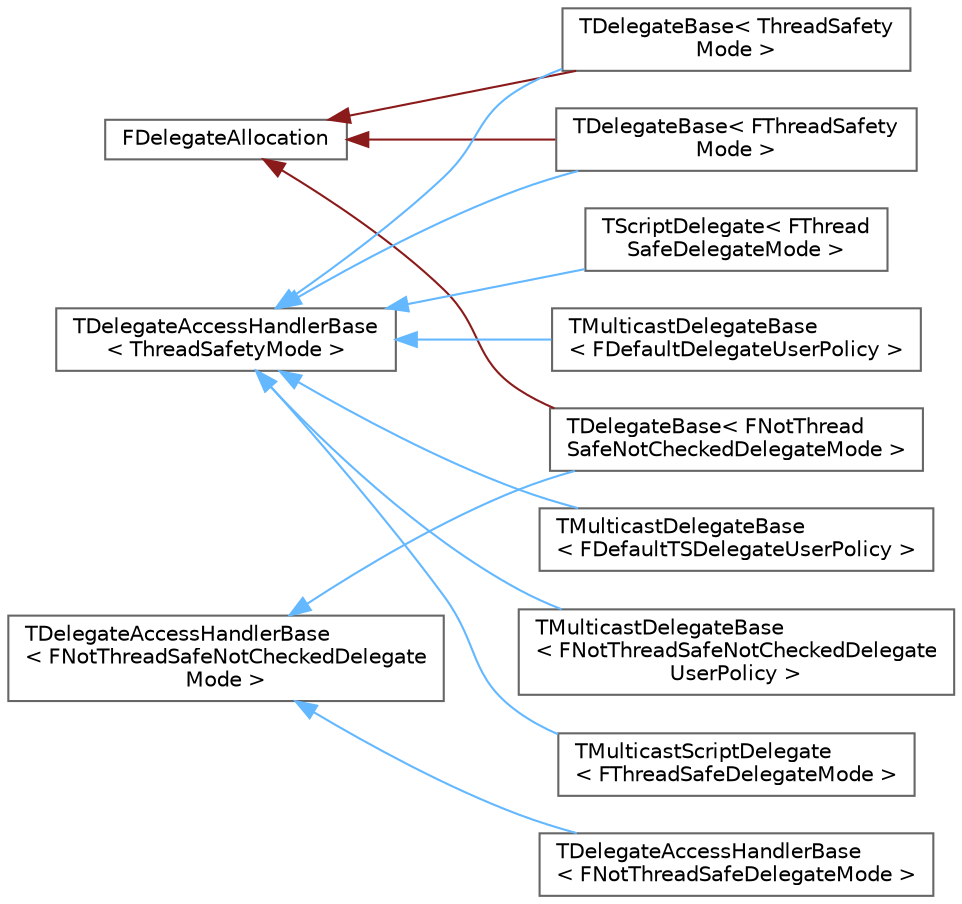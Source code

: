 digraph "Graphical Class Hierarchy"
{
 // INTERACTIVE_SVG=YES
 // LATEX_PDF_SIZE
  bgcolor="transparent";
  edge [fontname=Helvetica,fontsize=10,labelfontname=Helvetica,labelfontsize=10];
  node [fontname=Helvetica,fontsize=10,shape=box,height=0.2,width=0.4];
  rankdir="LR";
  Node0 [id="Node000000",label="FDelegateAllocation",height=0.2,width=0.4,color="grey40", fillcolor="white", style="filled",URL="$d8/d4b/structFDelegateAllocation.html",tooltip=" "];
  Node0 -> Node1 [id="edge3707_Node000000_Node000001",dir="back",color="firebrick4",style="solid",tooltip=" "];
  Node1 [id="Node000001",label="TDelegateBase\< FThreadSafety\lMode \>",height=0.2,width=0.4,color="grey40", fillcolor="white", style="filled",URL="$d5/d7b/classTDelegateBase.html",tooltip=" "];
  Node0 -> Node9 [id="edge3708_Node000000_Node000009",dir="back",color="firebrick4",style="solid",tooltip=" "];
  Node9 [id="Node000009",label="TDelegateBase\< FNotThread\lSafeNotCheckedDelegateMode \>",height=0.2,width=0.4,color="grey40", fillcolor="white", style="filled",URL="$d5/d7b/classTDelegateBase.html",tooltip=" "];
  Node0 -> Node8 [id="edge3709_Node000000_Node000008",dir="back",color="firebrick4",style="solid",tooltip=" "];
  Node8 [id="Node000008",label="TDelegateBase\< ThreadSafety\lMode \>",height=0.2,width=0.4,color="grey40", fillcolor="white", style="filled",URL="$d5/d7b/classTDelegateBase.html",tooltip="Base class for unicast delegates."];
  Node2 [id="Node000002",label="TDelegateAccessHandlerBase\l\< ThreadSafetyMode \>",height=0.2,width=0.4,color="grey40", fillcolor="white", style="filled",URL="$df/d09/classTDelegateAccessHandlerBase.html",tooltip="a template for delegates core thread-safety."];
  Node2 -> Node1 [id="edge3710_Node000002_Node000001",dir="back",color="steelblue1",style="solid",tooltip=" "];
  Node2 -> Node3 [id="edge3711_Node000002_Node000003",dir="back",color="steelblue1",style="solid",tooltip=" "];
  Node3 [id="Node000003",label="TMulticastDelegateBase\l\< FDefaultDelegateUserPolicy \>",height=0.2,width=0.4,color="grey40", fillcolor="white", style="filled",URL="$d6/db1/classTMulticastDelegateBase.html",tooltip=" "];
  Node2 -> Node4 [id="edge3712_Node000002_Node000004",dir="back",color="steelblue1",style="solid",tooltip=" "];
  Node4 [id="Node000004",label="TMulticastDelegateBase\l\< FDefaultTSDelegateUserPolicy \>",height=0.2,width=0.4,color="grey40", fillcolor="white", style="filled",URL="$d6/db1/classTMulticastDelegateBase.html",tooltip=" "];
  Node2 -> Node5 [id="edge3713_Node000002_Node000005",dir="back",color="steelblue1",style="solid",tooltip=" "];
  Node5 [id="Node000005",label="TMulticastDelegateBase\l\< FNotThreadSafeNotCheckedDelegate\lUserPolicy \>",height=0.2,width=0.4,color="grey40", fillcolor="white", style="filled",URL="$d6/db1/classTMulticastDelegateBase.html",tooltip=" "];
  Node2 -> Node6 [id="edge3714_Node000002_Node000006",dir="back",color="steelblue1",style="solid",tooltip=" "];
  Node6 [id="Node000006",label="TMulticastScriptDelegate\l\< FThreadSafeDelegateMode \>",height=0.2,width=0.4,color="grey40", fillcolor="white", style="filled",URL="$dc/d3a/classTMulticastScriptDelegate.html",tooltip=" "];
  Node2 -> Node7 [id="edge3715_Node000002_Node000007",dir="back",color="steelblue1",style="solid",tooltip=" "];
  Node7 [id="Node000007",label="TScriptDelegate\< FThread\lSafeDelegateMode \>",height=0.2,width=0.4,color="grey40", fillcolor="white", style="filled",URL="$d1/d87/classTScriptDelegate.html",tooltip=" "];
  Node2 -> Node8 [id="edge3716_Node000002_Node000008",dir="back",color="steelblue1",style="solid",tooltip=" "];
  Node10 [id="Node000010",label="TDelegateAccessHandlerBase\l\< FNotThreadSafeNotCheckedDelegate\lMode \>",height=0.2,width=0.4,color="grey40", fillcolor="white", style="filled",URL="$db/d42/classTDelegateAccessHandlerBase_3_01FNotThreadSafeNotCheckedDelegateMode_01_4.html",tooltip="non thread-safe version that does not do any race detection."];
  Node10 -> Node9 [id="edge3717_Node000010_Node000009",dir="back",color="steelblue1",style="solid",tooltip=" "];
  Node10 -> Node11 [id="edge3718_Node000010_Node000011",dir="back",color="steelblue1",style="solid",tooltip=" "];
  Node11 [id="Node000011",label="TDelegateAccessHandlerBase\l\< FNotThreadSafeDelegateMode \>",height=0.2,width=0.4,color="grey40", fillcolor="white", style="filled",URL="$de/d20/classTDelegateAccessHandlerBase_3_01FNotThreadSafeDelegateMode_01_4.html",tooltip=" "];
}
